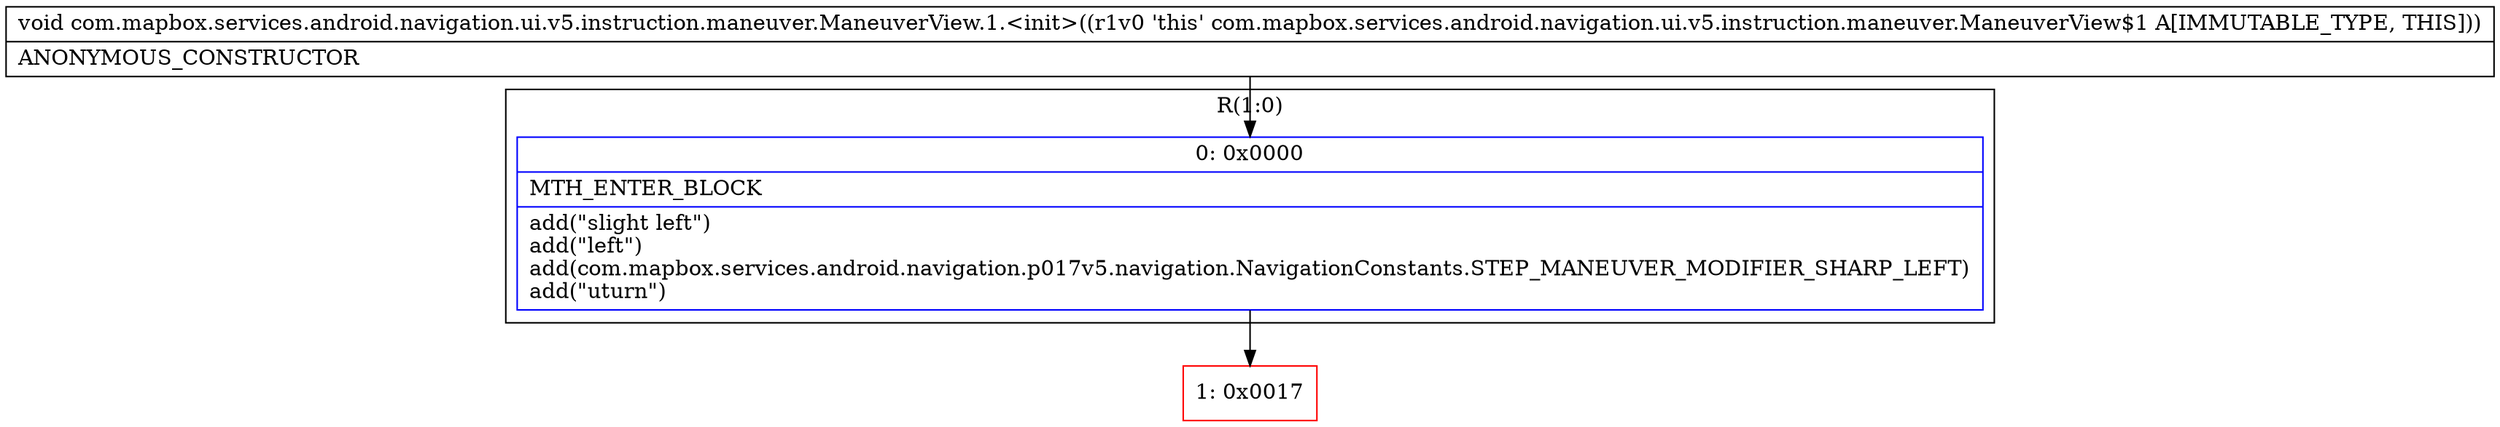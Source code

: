 digraph "CFG forcom.mapbox.services.android.navigation.ui.v5.instruction.maneuver.ManeuverView.1.\<init\>()V" {
subgraph cluster_Region_1478899862 {
label = "R(1:0)";
node [shape=record,color=blue];
Node_0 [shape=record,label="{0\:\ 0x0000|MTH_ENTER_BLOCK\l|add(\"slight left\")\ladd(\"left\")\ladd(com.mapbox.services.android.navigation.p017v5.navigation.NavigationConstants.STEP_MANEUVER_MODIFIER_SHARP_LEFT)\ladd(\"uturn\")\l}"];
}
Node_1 [shape=record,color=red,label="{1\:\ 0x0017}"];
MethodNode[shape=record,label="{void com.mapbox.services.android.navigation.ui.v5.instruction.maneuver.ManeuverView.1.\<init\>((r1v0 'this' com.mapbox.services.android.navigation.ui.v5.instruction.maneuver.ManeuverView$1 A[IMMUTABLE_TYPE, THIS]))  | ANONYMOUS_CONSTRUCTOR\l}"];
MethodNode -> Node_0;
Node_0 -> Node_1;
}

